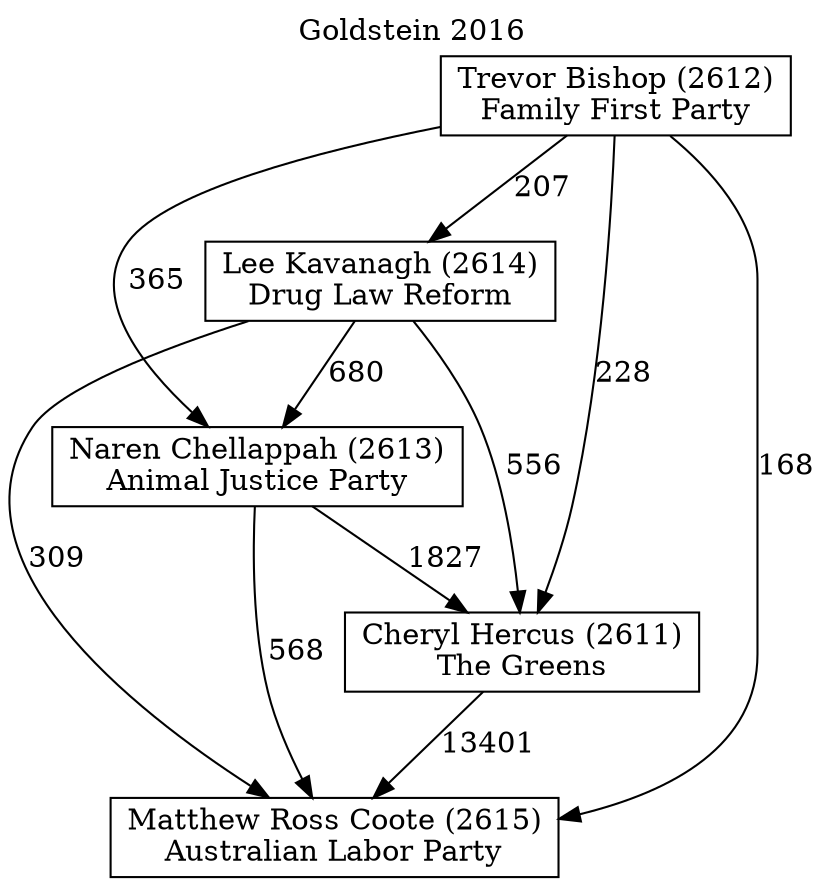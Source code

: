 // House preference flow
digraph "Matthew Ross Coote (2615)_Goldstein_2016" {
	graph [label="Goldstein 2016" labelloc=t mclimit=10]
	node [shape=box]
	"Cheryl Hercus (2611)" [label="Cheryl Hercus (2611)
The Greens"]
	"Lee Kavanagh (2614)" [label="Lee Kavanagh (2614)
Drug Law Reform"]
	"Matthew Ross Coote (2615)" [label="Matthew Ross Coote (2615)
Australian Labor Party"]
	"Naren Chellappah (2613)" [label="Naren Chellappah (2613)
Animal Justice Party"]
	"Trevor Bishop (2612)" [label="Trevor Bishop (2612)
Family First Party"]
	"Cheryl Hercus (2611)" -> "Matthew Ross Coote (2615)" [label=13401]
	"Lee Kavanagh (2614)" -> "Cheryl Hercus (2611)" [label=556]
	"Lee Kavanagh (2614)" -> "Matthew Ross Coote (2615)" [label=309]
	"Lee Kavanagh (2614)" -> "Naren Chellappah (2613)" [label=680]
	"Naren Chellappah (2613)" -> "Cheryl Hercus (2611)" [label=1827]
	"Naren Chellappah (2613)" -> "Matthew Ross Coote (2615)" [label=568]
	"Trevor Bishop (2612)" -> "Cheryl Hercus (2611)" [label=228]
	"Trevor Bishop (2612)" -> "Lee Kavanagh (2614)" [label=207]
	"Trevor Bishop (2612)" -> "Matthew Ross Coote (2615)" [label=168]
	"Trevor Bishop (2612)" -> "Naren Chellappah (2613)" [label=365]
}
